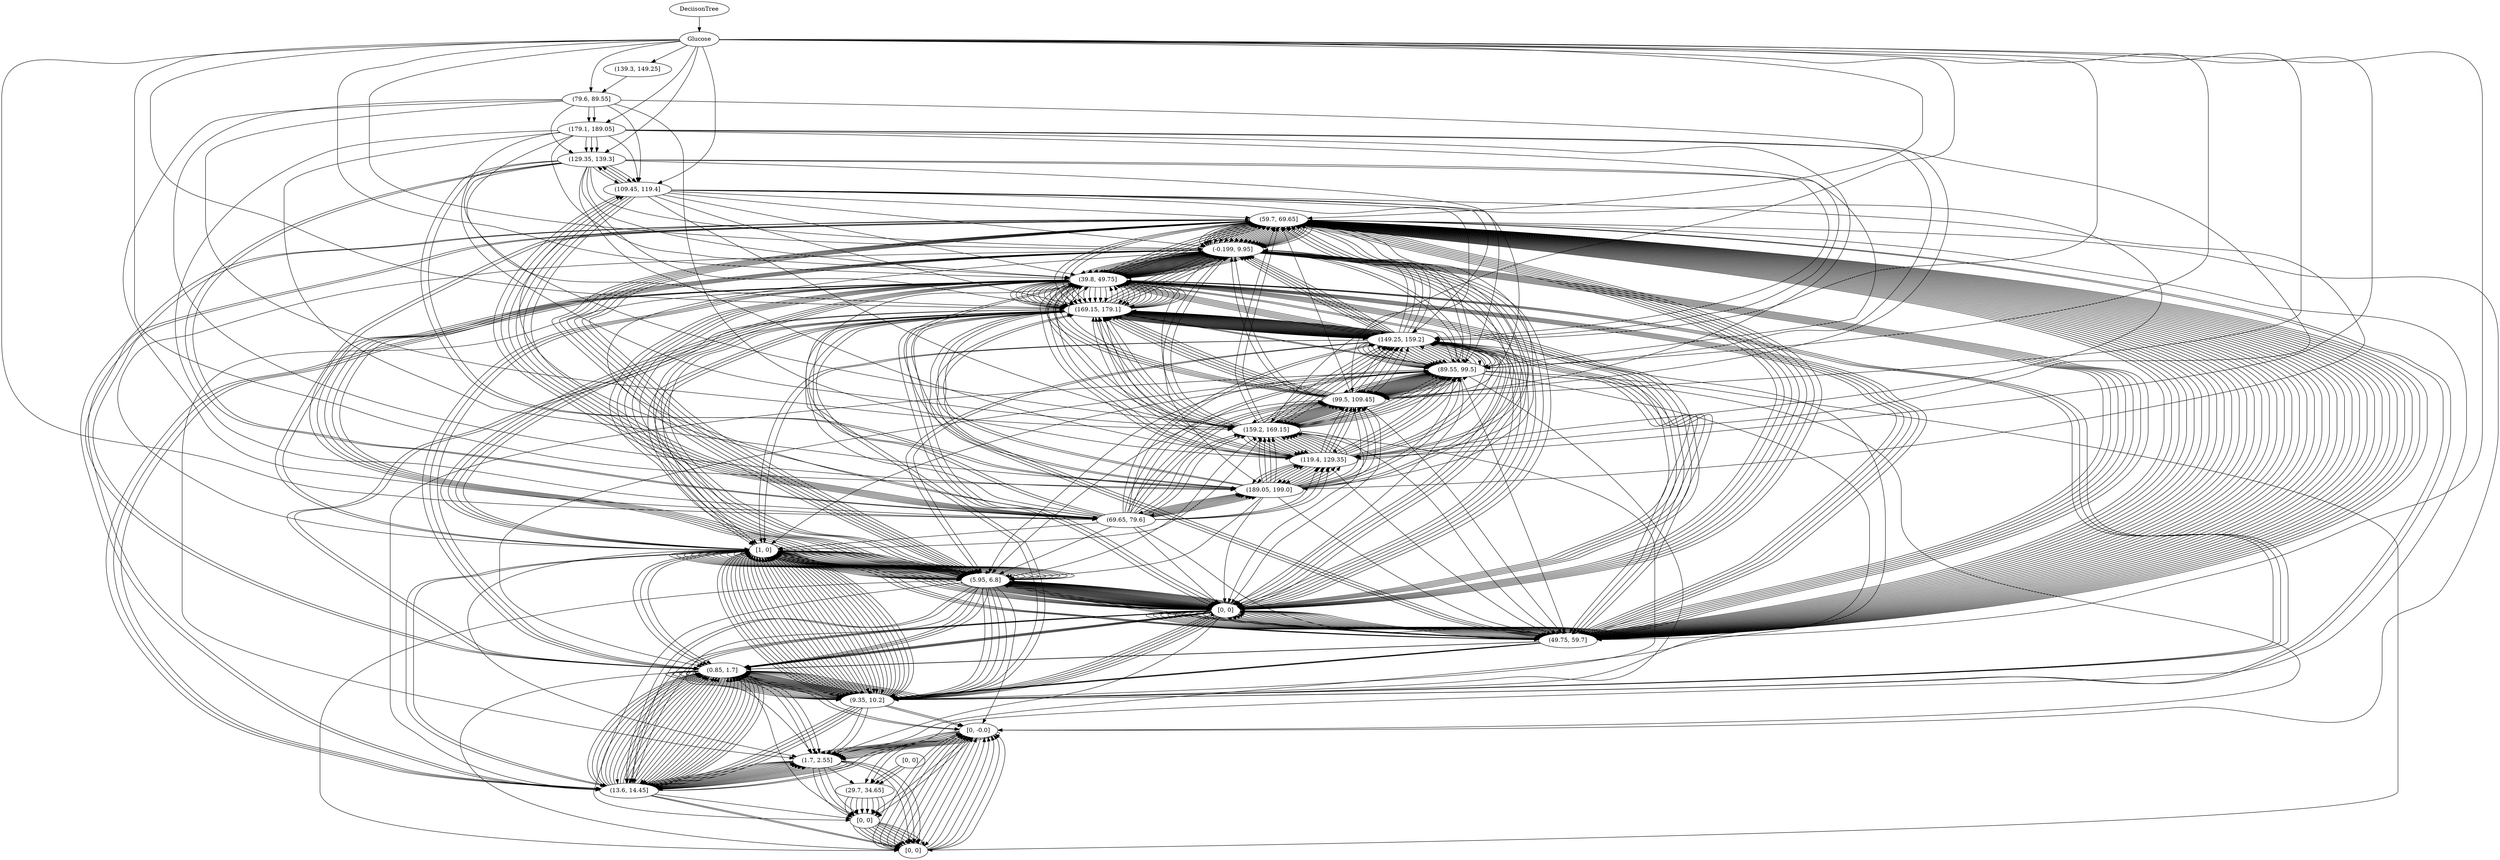 // DecisonTree
digraph {
	-1 [label=DeciisonTree]
	0 [label=Glucose]
	-1 -> 0
	1 [label="(139.3, 149.25]"]
	0 -> 1
	2 [label=BloodPressure]
	1 -> 2
	3 [label="(67.1, 73.2]"]
	2 -> 3
	4 [label=DiabetesPedigreeFunction]
	3 -> 4
	5 [label="(0.546, 0.664]"]
	4 -> 5
	6 [label="[1, 0]"]
	6 -> 5
	6 [label="(0.195, 0.312]"]
	4 -> 6
	7 [label="[0, 0]"]
	7 -> 6
	7 [label="(0.312, 0.429]"]
	4 -> 7
	8 [label="[1, 0]"]
	8 -> 7
	4 [label="(91.5, 97.6]"]
	2 -> 4
	5 [label="[1, 0]"]
	5 -> 4
	5 [label="(73.2, 79.3]"]
	2 -> 5
	6 [label=Age]
	5 -> 6
	7 [label="(42.0, 45.0]"]
	6 -> 7
	8 [label="[1, 0]"]
	8 -> 7
	8 [label="(63.0, 66.0]"]
	6 -> 8
	9 [label="[0, 0]"]
	9 -> 8
	9 [label="(45.0, 48.0]"]
	6 -> 9
	10 [label="[0, 0]"]
	10 -> 9
	10 [label="(39.0, 42.0]"]
	6 -> 10
	11 [label="[0, 0]"]
	11 -> 10
	11 [label="(27.0, 30.0]"]
	6 -> 11
	12 [label="[0, 0]"]
	12 -> 11
	12 [label="(66.0, 69.0]"]
	6 -> 12
	13 [label="[1, 0]"]
	13 -> 12
	13 [label="(20.94, 24.0]"]
	6 -> 13
	14 [label="[0, 0]"]
	14 -> 13
	6 [label="(79.3, 85.4]"]
	2 -> 6
	7 [label=Age]
	6 -> 7
	8 [label="(54.0, 57.0]"]
	7 -> 8
	9 [label="[0, 0]"]
	9 -> 8
	9 [label="(42.0, 45.0]"]
	7 -> 9
	10 [label="[0, 0]"]
	10 -> 9
	10 [label="(24.0, 27.0]"]
	7 -> 10
	11 [label="[0, 0]"]
	11 -> 10
	11 [label="(20.94, 24.0]"]
	7 -> 11
	12 [label="[0, 0]"]
	12 -> 11
	12 [label="(60.0, 63.0]"]
	7 -> 12
	13 [label="[0, 0]"]
	13 -> 12
	13 [label="(57.0, 60.0]"]
	7 -> 13
	14 [label="[1, 0]"]
	14 -> 13
	14 [label="(36.0, 39.0]"]
	7 -> 14
	15 [label="[1, 0]"]
	15 -> 14
	15 [label="(39.0, 42.0]"]
	7 -> 15
	16 [label="[0, -0.0]"]
	16 -> 15
	16 [label="(48.0, 51.0]"]
	7 -> 16
	17 [label="[1, 0]"]
	17 -> 16
	17 [label="(27.0, 30.0]"]
	7 -> 17
	18 [label="[0, 0]"]
	18 -> 17
	18 [label="(69.0, 72.0]"]
	7 -> 18
	19 [label="[1, 0]"]
	19 -> 18
	19 [label="(45.0, 48.0]"]
	7 -> 19
	20 [label="[1, 0]"]
	20 -> 19
	7 [label="(54.9, 61.0]"]
	2 -> 7
	8 [label=BMI]
	7 -> 8
	9 [label="(26.84, 30.195]"]
	8 -> 9
	10 [label="[0, 0]"]
	10 -> 9
	10 [label="(23.485, 26.84]"]
	8 -> 10
	11 [label="[0, 0]"]
	11 -> 10
	11 [label="(30.195, 33.55]"]
	8 -> 11
	12 [label="[1, 0]"]
	12 -> 11
	8 [label="(61.0, 67.1]"]
	2 -> 8
	9 [label=Pregnancies]
	8 -> 9
	10 [label="(2.55, 3.4]"]
	9 -> 10
	11 [label="[0, 0]"]
	11 -> 10
	11 [label="(-0.017, 0.85]"]
	9 -> 11
	12 [label="[1, 0]"]
	12 -> 11
	12 [label="(7.65, 8.5]"]
	9 -> 12
	13 [label="[1, 0]"]
	13 -> 12
	9 [label="(85.4, 91.5]"]
	2 -> 9
	10 [label=BMI]
	9 -> 10
	11 [label="(43.615, 46.97]"]
	10 -> 11
	12 [label="[1, 0]"]
	12 -> 11
	12 [label="(30.195, 33.55]"]
	10 -> 12
	13 [label="[1, 0]"]
	13 -> 12
	13 [label="(26.84, 30.195]"]
	10 -> 13
	14 [label="[0, 0]"]
	14 -> 13
	10 [label="(-0.122, 6.1]"]
	2 -> 10
	11 [label="[1, 0]"]
	11 -> 10
	2 [label="(79.6, 89.55]"]
	0 -> 2
	3 [label=DiabetesPedigreeFunction]
	2 -> 3
	4 [label="(0.312, 0.429]"]
	3 -> 4
	5 [label="[0, 0]"]
	5 -> 4
	5 [label="(0.0757, 0.195]"]
	3 -> 5
	6 [label="[0, 0]"]
	6 -> 5
	6 [label="(0.195, 0.312]"]
	3 -> 6
	7 [label=Age]
	6 -> 7
	8 [label="(20.94, 24.0]"]
	7 -> 8
	9 [label="[0, 0]"]
	9 -> 8
	9 [label="(39.0, 42.0]"]
	7 -> 9
	10 [label="[0, 0]"]
	10 -> 9
	10 [label="(24.0, 27.0]"]
	7 -> 10
	11 [label="[0, 0]"]
	11 -> 10
	11 [label="(36.0, 39.0]"]
	7 -> 11
	12 [label="[0, 0]"]
	12 -> 11
	12 [label="(27.0, 30.0]"]
	7 -> 12
	13 [label="[0, 0]"]
	13 -> 12
	13 [label="(45.0, 48.0]"]
	7 -> 13
	14 [label="[1, 0]"]
	14 -> 13
	14 [label="(33.0, 36.0]"]
	7 -> 14
	15 [label="[0, 0]"]
	15 -> 14
	7 [label="(0.664, 0.781]"]
	3 -> 7
	8 [label="[0, 0]"]
	8 -> 7
	8 [label="(0.898, 1.015]"]
	3 -> 8
	9 [label="[0, 0]"]
	9 -> 8
	9 [label="(0.429, 0.546]"]
	3 -> 9
	10 [label=Age]
	9 -> 10
	11 [label="(24.0, 27.0]"]
	10 -> 11
	12 [label="[1, 0]"]
	12 -> 11
	12 [label="(36.0, 39.0]"]
	10 -> 12
	13 [label="[0, 0]"]
	13 -> 12
	13 [label="(20.94, 24.0]"]
	10 -> 13
	14 [label="[0, 0]"]
	14 -> 13
	14 [label="(27.0, 30.0]"]
	10 -> 14
	15 [label="[0, 0]"]
	15 -> 14
	10 [label="(1.132, 1.249]"]
	3 -> 10
	11 [label="[1, 0]"]
	11 -> 10
	11 [label="(0.546, 0.664]"]
	3 -> 11
	12 [label="[0, 0]"]
	12 -> 11
	12 [label="(1.6, 1.717]"]
	3 -> 12
	13 [label="[0, 0]"]
	13 -> 12
	13 [label="(1.249, 1.366]"]
	3 -> 13
	14 [label="[1, 0]"]
	14 -> 13
	14 [label="(1.015, 1.132]"]
	3 -> 14
	15 [label="[0, 0]"]
	15 -> 14
	3 [label="(179.1, 189.05]"]
	0 -> 3
	4 [label=BloodPressure]
	3 -> 4
	5 [label="(61.0, 67.1]"]
	4 -> 5
	6 [label=SkinThickness]
	5 -> 6
	7 [label="(-0.099, 4.95]"]
	6 -> 7
	8 [label="[1, 0]"]
	8 -> 7
	8 [label="(24.75, 29.7]"]
	6 -> 8
	9 [label="[0, 0]"]
	9 -> 8
	9 [label="(34.65, 39.6]"]
	6 -> 9
	10 [label="[1, 0]"]
	10 -> 9
	10 [label="(29.7, 34.65]"]
	6 -> 10
	11 [label="[1, 0]"]
	11 -> 10
	6 [label="(54.9, 61.0]"]
	4 -> 6
	7 [label="[1, 0]"]
	7 -> 6
	7 [label="(67.1, 73.2]"]
	4 -> 7
	8 [label="[1, 0]"]
	8 -> 7
	8 [label="(73.2, 79.3]"]
	4 -> 8
	9 [label="[1, 0]"]
	9 -> 8
	9 [label="(79.3, 85.4]"]
	4 -> 9
	10 [label="[1, 0]"]
	10 -> 9
	10 [label="(-0.122, 6.1]"]
	4 -> 10
	11 [label="[1, 0]"]
	11 -> 10
	11 [label="(103.7, 109.8]"]
	4 -> 11
	12 [label="[1, 0]"]
	12 -> 11
	12 [label="(85.4, 91.5]"]
	4 -> 12
	13 [label="[1, 0]"]
	13 -> 12
	13 [label="(109.8, 115.9]"]
	4 -> 13
	14 [label="[0, 0]"]
	14 -> 13
	14 [label="(91.5, 97.6]"]
	4 -> 14
	15 [label="[0, 0]"]
	15 -> 14
	15 [label="(48.8, 54.9]"]
	4 -> 15
	16 [label="[1, 0]"]
	16 -> 15
	4 [label="(129.35, 139.3]"]
	0 -> 4
	5 [label=BMI]
	4 -> 5
	6 [label="(40.26, 43.615]"]
	5 -> 6
	7 [label=Pregnancies]
	6 -> 7
	8 [label="(-0.017, 0.85]"]
	7 -> 8
	9 [label=BloodPressure]
	8 -> 9
	10 [label="(36.6, 42.7]"]
	9 -> 10
	11 [label="[1, 0]"]
	11 -> 10
	11 [label="(-0.122, 6.1]"]
	9 -> 11
	12 [label="[1, 0]"]
	12 -> 11
	12 [label="(91.5, 97.6]"]
	9 -> 12
	13 [label="[0, 0]"]
	13 -> 12
	13 [label="(67.1, 73.2]"]
	9 -> 13
	14 [label="[1, 0]"]
	14 -> 13
	9 [label="(0.85, 1.7]"]
	7 -> 9
	10 [label="[0, 0]"]
	10 -> 9
	7 [label="(26.84, 30.195]"]
	5 -> 7
	8 [label=Pregnancies]
	7 -> 8
	9 [label="(9.35, 10.2]"]
	8 -> 9
	10 [label="[0, 0]"]
	10 -> 9
	10 [label="(4.25, 5.1]"]
	8 -> 10
	11 [label="[0, 0]"]
	11 -> 10
	11 [label="(0.85, 1.7]"]
	8 -> 11
	12 [label="[0, 0]"]
	12 -> 11
	12 [label="(1.7, 2.55]"]
	8 -> 12
	13 [label="[1, 0]"]
	13 -> 12
	13 [label="(6.8, 7.65]"]
	8 -> 13
	14 [label="[0, 0]"]
	14 -> 13
	14 [label="(-0.017, 0.85]"]
	8 -> 14
	15 [label="[0, 0]"]
	15 -> 14
	15 [label="(3.4, 4.25]"]
	8 -> 15
	16 [label="[0, 0]"]
	16 -> 15
	16 [label="(10.2, 11.05]"]
	8 -> 16
	17 [label="[1, 0]"]
	17 -> 16
	17 [label="(2.55, 3.4]"]
	8 -> 17
	18 [label="[1, 0]"]
	18 -> 17
	8 [label="(30.195, 33.55]"]
	5 -> 8
	9 [label=Pregnancies]
	8 -> 9
	10 [label="(10.2, 11.05]"]
	9 -> 10
	11 [label="[0, 0]"]
	11 -> 10
	11 [label="(7.65, 8.5]"]
	9 -> 11
	12 [label="[1, 0]"]
	12 -> 11
	12 [label="(-0.017, 0.85]"]
	9 -> 12
	13 [label=Age]
	12 -> 13
	14 [label="(30.0, 33.0]"]
	13 -> 14
	15 [label="[1, 0]"]
	15 -> 14
	15 [label="(20.94, 24.0]"]
	13 -> 15
	16 [label="[0, 0]"]
	16 -> 15
	13 [label="(4.25, 5.1]"]
	9 -> 13
	14 [label="[1, 0]"]
	14 -> 13
	14 [label="(6.8, 7.65]"]
	9 -> 14
	15 [label="[0, 0]"]
	15 -> 14
	15 [label="(3.4, 4.25]"]
	9 -> 15
	16 [label=Age]
	15 -> 16
	17 [label="(27.0, 30.0]"]
	16 -> 17
	18 [label="[0, 0]"]
	18 -> 17
	18 [label="(20.94, 24.0]"]
	16 -> 18
	19 [label="[1, 0]"]
	19 -> 18
	16 [label="(0.85, 1.7]"]
	9 -> 16
	17 [label="[1, 0]"]
	17 -> 16
	9 [label="(36.905, 40.26]"]
	5 -> 9
	10 [label=Pregnancies]
	9 -> 10
	11 [label="(6.8, 7.65]"]
	10 -> 11
	12 [label="[0, 0]"]
	12 -> 11
	12 [label="(14.45, 15.3]"]
	10 -> 12
	13 [label="[1, 0]"]
	13 -> 12
	13 [label="(0.85, 1.7]"]
	10 -> 13
	14 [label="[0, 0]"]
	14 -> 13
	14 [label="(4.25, 5.1]"]
	10 -> 14
	15 [label="[1, 0]"]
	15 -> 14
	10 [label="(46.97, 50.325]"]
	5 -> 10
	11 [label="[1, 0]"]
	11 -> 10
	11 [label="(23.485, 26.84]"]
	5 -> 11
	12 [label=Pregnancies]
	11 -> 12
	13 [label="(3.4, 4.25]"]
	12 -> 13
	14 [label="[1, 0]"]
	14 -> 13
	14 [label="(4.25, 5.1]"]
	12 -> 14
	15 [label="[0, 0]"]
	15 -> 14
	15 [label="(2.55, 3.4]"]
	12 -> 15
	16 [label="[1, 0]"]
	16 -> 15
	16 [label="(6.8, 7.65]"]
	12 -> 16
	17 [label="[0, 0]"]
	17 -> 16
	17 [label="(-0.017, 0.85]"]
	12 -> 17
	18 [label="[0, 0]"]
	18 -> 17
	18 [label="(0.85, 1.7]"]
	12 -> 18
	19 [label="[0, 0]"]
	19 -> 18
	19 [label="(5.95, 6.8]"]
	12 -> 19
	20 [label="[0, 0]"]
	20 -> 19
	20 [label="(1.7, 2.55]"]
	12 -> 20
	21 [label="[0, 0]"]
	21 -> 20
	21 [label="(8.5, 9.35]"]
	12 -> 21
	22 [label="[0, 0]"]
	22 -> 21
	12 [label="(33.55, 36.905]"]
	5 -> 12
	13 [label="[1, 0]"]
	13 -> 12
	13 [label="(50.325, 53.68]"]
	5 -> 13
	14 [label="[1, 0]"]
	14 -> 13
	14 [label="(43.615, 46.97]"]
	5 -> 14
	15 [label="[1, 0]"]
	15 -> 14
	15 [label="(20.13, 23.485]"]
	5 -> 15
	16 [label="[0, 0]"]
	16 -> 15
	16 [label="(-0.0671, 3.355]"]
	5 -> 16
	17 [label="[0, 0]"]
	17 -> 16
	5 [label="(109.45, 119.4]"]
	0 -> 5
	6 [label=Age]
	5 -> 6
	7 [label="(27.0, 30.0]"]
	6 -> 7
	8 [label=DiabetesPedigreeFunction]
	7 -> 8
	9 [label="(0.195, 0.312]"]
	8 -> 9
	10 [label=BMI]
	9 -> 10
	11 [label="(23.485, 26.84]"]
	10 -> 11
	12 [label="[0, 0]"]
	12 -> 11
	12 [label="(26.84, 30.195]"]
	10 -> 12
	13 [label="[1, 0]"]
	13 -> 12
	13 [label="(50.325, 53.68]"]
	10 -> 13
	14 [label="[1, 0]"]
	14 -> 13
	14 [label="(36.905, 40.26]"]
	10 -> 14
	15 [label="[0, 0]"]
	15 -> 14
	15 [label="(-0.0671, 3.355]"]
	10 -> 15
	16 [label="[1, 0]"]
	16 -> 15
	10 [label="(0.0757, 0.195]"]
	8 -> 10
	11 [label="[0, 0]"]
	11 -> 10
	11 [label="(0.429, 0.546]"]
	8 -> 11
	12 [label="[0, 0]"]
	12 -> 11
	12 [label="(0.546, 0.664]"]
	8 -> 12
	13 [label="[0, 0]"]
	13 -> 12
	13 [label="(0.781, 0.898]"]
	8 -> 13
	14 [label="[1, 0]"]
	14 -> 13
	14 [label="(0.312, 0.429]"]
	8 -> 14
	15 [label="[1, 0]"]
	15 -> 14
	8 [label="(30.0, 33.0]"]
	6 -> 8
	9 [label=BMI]
	8 -> 9
	10 [label="(43.615, 46.97]"]
	9 -> 10
	11 [label="[1, 0]"]
	11 -> 10
	11 [label="(33.55, 36.905]"]
	9 -> 11
	12 [label="[1, 0]"]
	12 -> 11
	12 [label="(26.84, 30.195]"]
	9 -> 12
	13 [label="[1, 0]"]
	13 -> 12
	13 [label="(23.485, 26.84]"]
	9 -> 13
	14 [label="[0, 0]"]
	14 -> 13
	9 [label="(36.0, 39.0]"]
	6 -> 9
	10 [label="[0, 0]"]
	10 -> 9
	10 [label="(54.0, 57.0]"]
	6 -> 10
	11 [label="[0, -0.0]"]
	11 -> 10
	11 [label="(39.0, 42.0]"]
	6 -> 11
	12 [label=Insulin]
	11 -> 12
	13 [label="(-0.846, 42.3]"]
	12 -> 13
	14 [label="[1, 0]"]
	14 -> 13
	14 [label="(126.9, 169.2]"]
	12 -> 14
	15 [label="[1, 0]"]
	15 -> 14
	15 [label="(84.6, 126.9]"]
	12 -> 15
	16 [label="[0, 0]"]
	16 -> 15
	12 [label="(20.94, 24.0]"]
	6 -> 12
	13 [label=BMI]
	12 -> 13
	14 [label="(23.485, 26.84]"]
	13 -> 14
	15 [label="[0, 0]"]
	15 -> 14
	15 [label="(20.13, 23.485]"]
	13 -> 15
	16 [label="[0, 0]"]
	16 -> 15
	16 [label="(33.55, 36.905]"]
	13 -> 16
	17 [label=DiabetesPedigreeFunction]
	16 -> 17
	18 [label="(0.195, 0.312]"]
	17 -> 18
	19 [label="[0, 0]"]
	19 -> 18
	19 [label="(0.664, 0.781]"]
	17 -> 19
	20 [label="[0, 0]"]
	20 -> 19
	20 [label="(0.429, 0.546]"]
	17 -> 20
	21 [label="[1, 0]"]
	21 -> 20
	21 [label="(0.0757, 0.195]"]
	17 -> 21
	22 [label="[0, 0]"]
	22 -> 21
	17 [label="(30.195, 33.55]"]
	13 -> 17
	18 [label=BloodPressure]
	17 -> 18
	19 [label="(73.2, 79.3]"]
	18 -> 19
	20 [label="[1, 0]"]
	20 -> 19
	20 [label="(54.9, 61.0]"]
	18 -> 20
	21 [label="[0, 0]"]
	21 -> 20
	21 [label="(79.3, 85.4]"]
	18 -> 21
	22 [label="[0, 0]"]
	22 -> 21
	22 [label="(61.0, 67.1]"]
	18 -> 22
	23 [label="[0, 0]"]
	23 -> 22
	23 [label="(-0.122, 6.1]"]
	18 -> 23
	24 [label="[1, 0]"]
	24 -> 23
	18 [label="(43.615, 46.97]"]
	13 -> 18
	19 [label="[0, 0]"]
	19 -> 18
	19 [label="(26.84, 30.195]"]
	13 -> 19
	20 [label="[0, 0]"]
	20 -> 19
	20 [label="(-0.0671, 3.355]"]
	13 -> 20
	21 [label="[0, 0]"]
	21 -> 20
	21 [label="(36.905, 40.26]"]
	13 -> 21
	22 [label="[0, 0]"]
	22 -> 21
	22 [label="(40.26, 43.615]"]
	13 -> 22
	23 [label="[1, 0]"]
	23 -> 22
	13 [label="(24.0, 27.0]"]
	6 -> 13
	14 [label=BMI]
	13 -> 14
	15 [label="(30.195, 33.55]"]
	14 -> 15
	16 [label="[0, -0.0]"]
	16 -> 15
	16 [label="(43.615, 46.97]"]
	14 -> 16
	17 [label="[0, 0]"]
	17 -> 16
	17 [label="(23.485, 26.84]"]
	14 -> 17
	18 [label="[0, 0]"]
	18 -> 17
	18 [label="(26.84, 30.195]"]
	14 -> 18
	19 [label="[0, 0]"]
	19 -> 18
	19 [label="(33.55, 36.905]"]
	14 -> 19
	20 [label="[0, 0]"]
	20 -> 19
	20 [label="(-0.0671, 3.355]"]
	14 -> 20
	21 [label="[0, 0]"]
	21 -> 20
	14 [label="(33.0, 36.0]"]
	6 -> 14
	15 [label=Pregnancies]
	14 -> 15
	16 [label="(8.5, 9.35]"]
	15 -> 16
	17 [label="[1, 0]"]
	17 -> 16
	17 [label="(4.25, 5.1]"]
	15 -> 17
	18 [label="[1, 0]"]
	18 -> 17
	18 [label="(9.35, 10.2]"]
	15 -> 18
	19 [label="[0, 0]"]
	19 -> 18
	19 [label="(6.8, 7.65]"]
	15 -> 19
	20 [label="[1, 0]"]
	20 -> 19
	15 [label="(57.0, 60.0]"]
	6 -> 15
	16 [label="[0, 0]"]
	16 -> 15
	16 [label="(45.0, 48.0]"]
	6 -> 16
	17 [label="[0, -0.0]"]
	17 -> 16
	17 [label="(42.0, 45.0]"]
	6 -> 17
	18 [label=Pregnancies]
	17 -> 18
	19 [label="(-0.017, 0.85]"]
	18 -> 19
	20 [label="[0, 0]"]
	20 -> 19
	20 [label="(4.25, 5.1]"]
	18 -> 20
	21 [label="[1, 0]"]
	21 -> 20
	21 [label="(10.2, 11.05]"]
	18 -> 21
	22 [label="[1, 0]"]
	22 -> 21
	22 [label="(0.85, 1.7]"]
	18 -> 22
	23 [label="[0, 0]"]
	23 -> 22
	18 [label="(69.0, 72.0]"]
	6 -> 18
	19 [label="[0, 0]"]
	19 -> 18
	19 [label="(63.0, 66.0]"]
	6 -> 19
	20 [label="[0, 0]"]
	20 -> 19
	20 [label="(48.0, 51.0]"]
	6 -> 20
	21 [label="[1, 0]"]
	21 -> 20
	6 [label="(69.65, 79.6]"]
	0 -> 6
	7 [label=Insulin]
	6 -> 7
	8 [label="(84.6, 126.9]"]
	7 -> 8
	9 [label="[1, 0]"]
	9 -> 8
	9 [label="(-0.846, 42.3]"]
	7 -> 9
	10 [label="[0, 0]"]
	10 -> 9
	10 [label="(42.3, 84.6]"]
	7 -> 10
	11 [label="[0, 0]"]
	11 -> 10
	7 [label="(189.05, 199.0]"]
	0 -> 7
	8 [label=Insulin]
	7 -> 8
	9 [label="(507.6, 549.9]"]
	8 -> 9
	10 [label="[1, 0]"]
	10 -> 9
	10 [label="(-0.846, 42.3]"]
	8 -> 10
	11 [label=BloodPressure]
	10 -> 11
	12 [label="(85.4, 91.5]"]
	11 -> 12
	13 [label="[1, 0]"]
	13 -> 12
	13 [label="(67.1, 73.2]"]
	11 -> 13
	14 [label="[1, 0]"]
	14 -> 13
	14 [label="(73.2, 79.3]"]
	11 -> 14
	15 [label="[1, 0]"]
	15 -> 14
	15 [label="(79.3, 85.4]"]
	11 -> 15
	16 [label="[0, 0]"]
	16 -> 15
	16 [label="(91.5, 97.6]"]
	11 -> 16
	17 [label="[1, 0]"]
	17 -> 16
	11 [label="(253.8, 296.1]"]
	8 -> 11
	12 [label="[1, 0]"]
	12 -> 11
	12 [label="(719.1, 761.4]"]
	8 -> 12
	13 [label="[0, 0]"]
	13 -> 12
	13 [label="(338.4, 380.7]"]
	8 -> 13
	14 [label="[0, 0]"]
	14 -> 13
	14 [label="(126.9, 169.2]"]
	8 -> 14
	15 [label="[0, -0.0]"]
	15 -> 14
	15 [label="(211.5, 253.8]"]
	8 -> 15
	16 [label="[1, 0]"]
	16 -> 15
	8 [label="(119.4, 129.35]"]
	0 -> 8
	9 [label=BMI]
	8 -> 9
	10 [label="(-0.0671, 3.355]"]
	9 -> 10
	11 [label="[1, 0]"]
	11 -> 10
	11 [label="(36.905, 40.26]"]
	9 -> 11
	12 [label=Age]
	11 -> 12
	13 [label="(24.0, 27.0]"]
	12 -> 13
	14 [label="[0, 0]"]
	14 -> 13
	14 [label="(20.94, 24.0]"]
	12 -> 14
	15 [label="[0, 0]"]
	15 -> 14
	15 [label="(27.0, 30.0]"]
	12 -> 15
	16 [label="[0, 0]"]
	16 -> 15
	16 [label="(48.0, 51.0]"]
	12 -> 16
	17 [label="[0, 0]"]
	17 -> 16
	17 [label="(42.0, 45.0]"]
	12 -> 17
	18 [label="[1, 0]"]
	18 -> 17
	18 [label="(39.0, 42.0]"]
	12 -> 18
	19 [label="[0, 0]"]
	19 -> 18
	12 [label="(30.195, 33.55]"]
	9 -> 12
	13 [label=BloodPressure]
	12 -> 13
	14 [label="(67.1, 73.2]"]
	13 -> 14
	15 [label=SkinThickness]
	14 -> 15
	16 [label="(24.75, 29.7]"]
	15 -> 16
	17 [label="[1, 0]"]
	17 -> 16
	17 [label="(39.6, 44.55]"]
	15 -> 17
	18 [label="[0, 0]"]
	18 -> 17
	18 [label="(-0.099, 4.95]"]
	15 -> 18
	19 [label="[0, 0]"]
	19 -> 18
	19 [label="(14.85, 19.8]"]
	15 -> 19
	20 [label="[1, 0]"]
	20 -> 19
	15 [label="(79.3, 85.4]"]
	13 -> 15
	16 [label=Pregnancies]
	15 -> 16
	17 [label="(3.4, 4.25]"]
	16 -> 17
	18 [label="[0, -0.0]"]
	18 -> 17
	18 [label="(-0.017, 0.85]"]
	16 -> 18
	19 [label="[0, 0]"]
	19 -> 18
	19 [label="(2.55, 3.4]"]
	16 -> 19
	20 [label="[0, 0]"]
	20 -> 19
	16 [label="(54.9, 61.0]"]
	13 -> 16
	17 [label="[0, -0.0]"]
	17 -> 16
	17 [label="(97.6, 103.7]"]
	13 -> 17
	18 [label="[1, 0]"]
	18 -> 17
	18 [label="(61.0, 67.1]"]
	13 -> 18
	19 [label="[1, 0]"]
	19 -> 18
	19 [label="(48.8, 54.9]"]
	13 -> 19
	20 [label="[1, 0]"]
	20 -> 19
	20 [label="(73.2, 79.3]"]
	13 -> 20
	21 [label="[0, 0]"]
	21 -> 20
	13 [label="(26.84, 30.195]"]
	9 -> 13
	14 [label=DiabetesPedigreeFunction]
	13 -> 14
	15 [label="(0.429, 0.546]"]
	14 -> 15
	16 [label="[0, 0]"]
	16 -> 15
	16 [label="(0.781, 0.898]"]
	14 -> 16
	17 [label="[0, 0]"]
	17 -> 16
	17 [label="(0.664, 0.781]"]
	14 -> 17
	18 [label=Pregnancies]
	17 -> 18
	19 [label="(3.4, 4.25]"]
	18 -> 19
	20 [label="[0, 0]"]
	20 -> 19
	20 [label="(1.7, 2.55]"]
	18 -> 20
	21 [label="[0, 0]"]
	21 -> 20
	21 [label="(7.65, 8.5]"]
	18 -> 21
	22 [label="[1, 0]"]
	22 -> 21
	18 [label="(0.195, 0.312]"]
	14 -> 18
	19 [label=Pregnancies]
	18 -> 19
	20 [label="(1.7, 2.55]"]
	19 -> 20
	21 [label="[0, 0]"]
	21 -> 20
	21 [label="(-0.017, 0.85]"]
	19 -> 21
	22 [label="[1, 0]"]
	22 -> 21
	22 [label="(7.65, 8.5]"]
	19 -> 22
	23 [label="[1, 0]"]
	23 -> 22
	19 [label="(0.312, 0.429]"]
	14 -> 19
	20 [label="[1, 0]"]
	20 -> 19
	20 [label="(1.483, 1.6]"]
	14 -> 20
	21 [label="[0, 0]"]
	21 -> 20
	21 [label="(0.0757, 0.195]"]
	14 -> 21
	22 [label=Pregnancies]
	21 -> 22
	23 [label="(7.65, 8.5]"]
	22 -> 23
	24 [label="[1, 0]"]
	24 -> 23
	24 [label="(0.85, 1.7]"]
	22 -> 24
	25 [label="[0, 0]"]
	25 -> 24
	22 [label="(1.132, 1.249]"]
	14 -> 22
	23 [label="[1, 0]"]
	23 -> 22
	23 [label="(0.546, 0.664]"]
	14 -> 23
	24 [label="[1, 0]"]
	24 -> 23
	14 [label="(40.26, 43.615]"]
	9 -> 14
	15 [label=SkinThickness]
	14 -> 15
	16 [label="(-0.099, 4.95]"]
	15 -> 16
	17 [label="[1, 0]"]
	17 -> 16
	17 [label="(29.7, 34.65]"]
	15 -> 17
	18 [label="[0, 0]"]
	18 -> 17
	18 [label="(34.65, 39.6]"]
	15 -> 18
	19 [label="[1, 0]"]
	19 -> 18
	19 [label="(44.55, 49.5]"]
	15 -> 19
	20 [label="[1, 0]"]
	20 -> 19
	15 [label="(33.55, 36.905]"]
	9 -> 15
	16 [label=Pregnancies]
	15 -> 16
	17 [label="(3.4, 4.25]"]
	16 -> 17
	18 [label="[0, 0]"]
	18 -> 17
	18 [label="(4.25, 5.1]"]
	16 -> 18
	19 [label=Age]
	18 -> 19
	20 [label="(36.0, 39.0]"]
	19 -> 20
	21 [label="[1, 0]"]
	21 -> 20
	21 [label="(30.0, 33.0]"]
	19 -> 21
	22 [label="[0, 0]"]
	22 -> 21
	22 [label="(42.0, 45.0]"]
	19 -> 22
	23 [label="[0, 0]"]
	23 -> 22
	23 [label="(27.0, 30.0]"]
	19 -> 23
	24 [label="[0, 0]"]
	24 -> 23
	19 [label="(1.7, 2.55]"]
	16 -> 19
	20 [label="[0, 0]"]
	20 -> 19
	20 [label="(8.5, 9.35]"]
	16 -> 20
	21 [label="[0, 0]"]
	21 -> 20
	21 [label="(9.35, 10.2]"]
	16 -> 21
	22 [label="[0, 0]"]
	22 -> 21
	22 [label="(0.85, 1.7]"]
	16 -> 22
	23 [label=BloodPressure]
	22 -> 23
	24 [label="(61.0, 67.1]"]
	23 -> 24
	25 [label="[1, 0]"]
	25 -> 24
	25 [label="(54.9, 61.0]"]
	23 -> 25
	26 [label="[0, 0]"]
	26 -> 25
	26 [label="(85.4, 91.5]"]
	23 -> 26
	27 [label="[1, 0]"]
	27 -> 26
	23 [label="(-0.017, 0.85]"]
	16 -> 23
	24 [label=SkinThickness]
	23 -> 24
	25 [label="(34.65, 39.6]"]
	24 -> 25
	26 [label="[0, 0]"]
	26 -> 25
	26 [label="(29.7, 34.65]"]
	24 -> 26
	27 [label="[1, 0]"]
	27 -> 26
	27 [label="(-0.099, 4.95]"]
	24 -> 27
	28 [label="[1, 0]"]
	28 -> 27
	24 [label="(2.55, 3.4]"]
	16 -> 24
	25 [label="[1, 0]"]
	25 -> 24
	25 [label="(5.95, 6.8]"]
	16 -> 25
	26 [label="[0, -0.0]"]
	26 -> 25
	16 [label="(46.97, 50.325]"]
	9 -> 16
	17 [label="[1, 0]"]
	17 -> 16
	17 [label="(20.13, 23.485]"]
	9 -> 17
	18 [label="[0, 0]"]
	18 -> 17
	18 [label="(63.745, 67.1]"]
	9 -> 18
	19 [label="[1, 0]"]
	19 -> 18
	19 [label="(23.485, 26.84]"]
	9 -> 19
	20 [label=BloodPressure]
	19 -> 20
	21 [label="(67.1, 73.2]"]
	20 -> 21
	22 [label="[0, 0]"]
	22 -> 21
	22 [label="(61.0, 67.1]"]
	20 -> 22
	23 [label="[1, 0]"]
	23 -> 22
	23 [label="(73.2, 79.3]"]
	20 -> 23
	24 [label="[0, 0]"]
	24 -> 23
	24 [label="(48.8, 54.9]"]
	20 -> 24
	25 [label="[0, 0]"]
	25 -> 24
	20 [label="(16.775, 20.13]"]
	9 -> 20
	21 [label="[0, 0]"]
	21 -> 20
	21 [label="(57.035, 60.39]"]
	9 -> 21
	22 [label="[0, 0]"]
	22 -> 21
	9 [label="(159.2, 169.15]"]
	0 -> 9
	10 [label=Insulin]
	9 -> 10
	11 [label="(-0.846, 42.3]"]
	10 -> 11
	12 [label=BMI]
	11 -> 12
	13 [label="(36.905, 40.26]"]
	12 -> 13
	14 [label="[1, 0]"]
	14 -> 13
	14 [label="(30.195, 33.55]"]
	12 -> 14
	15 [label="[1, 0]"]
	15 -> 14
	15 [label="(20.13, 23.485]"]
	12 -> 15
	16 [label="[0, 0]"]
	16 -> 15
	16 [label="(43.615, 46.97]"]
	12 -> 16
	17 [label="[1, 0]"]
	17 -> 16
	17 [label="(23.485, 26.84]"]
	12 -> 17
	18 [label="[0, -0.0]"]
	18 -> 17
	18 [label="(26.84, 30.195]"]
	12 -> 18
	19 [label="[0, 0]"]
	19 -> 18
	19 [label="(46.97, 50.325]"]
	12 -> 19
	20 [label="[1, 0]"]
	20 -> 19
	20 [label="(33.55, 36.905]"]
	12 -> 20
	21 [label="[1, 0]"]
	21 -> 20
	12 [label="(169.2, 211.5]"]
	10 -> 12
	13 [label="[1, 0]"]
	13 -> 12
	13 [label="(84.6, 126.9]"]
	10 -> 13
	14 [label="[1, 0]"]
	14 -> 13
	14 [label="(676.8, 719.1]"]
	10 -> 14
	15 [label="[0, 0]"]
	15 -> 14
	15 [label="(126.9, 169.2]"]
	10 -> 15
	16 [label=Pregnancies]
	15 -> 16
	17 [label="(9.35, 10.2]"]
	16 -> 17
	18 [label="[1, 0]"]
	18 -> 17
	18 [label="(0.85, 1.7]"]
	16 -> 18
	19 [label="[1, 0]"]
	19 -> 18
	19 [label="(5.95, 6.8]"]
	16 -> 19
	20 [label="[0, 0]"]
	20 -> 19
	16 [label="(253.8, 296.1]"]
	10 -> 16
	17 [label="[0, 0]"]
	17 -> 16
	17 [label="(42.3, 84.6]"]
	10 -> 17
	18 [label="[0, 0]"]
	18 -> 17
	18 [label="(296.1, 338.4]"]
	10 -> 18
	19 [label="[1, 0]"]
	19 -> 18
	19 [label="(211.5, 253.8]"]
	10 -> 19
	20 [label="[1, 0]"]
	20 -> 19
	10 [label="(99.5, 109.45]"]
	0 -> 10
	11 [label=Pregnancies]
	10 -> 11
	12 [label="(6.8, 7.65]"]
	11 -> 12
	13 [label=Insulin]
	12 -> 13
	14 [label="(-0.846, 42.3]"]
	13 -> 14
	15 [label=Age]
	14 -> 15
	16 [label="(30.0, 33.0]"]
	15 -> 16
	17 [label="[1, 0]"]
	17 -> 16
	17 [label="(45.0, 48.0]"]
	15 -> 17
	18 [label="[0, 0]"]
	18 -> 17
	18 [label="(20.94, 24.0]"]
	15 -> 18
	19 [label="[0, 0]"]
	19 -> 18
	19 [label="(27.0, 30.0]"]
	15 -> 19
	20 [label="[1, 0]"]
	20 -> 19
	20 [label="(42.0, 45.0]"]
	15 -> 20
	21 [label="[1, 0]"]
	21 -> 20
	15 [label="(84.6, 126.9]"]
	13 -> 15
	16 [label="[0, 0]"]
	16 -> 15
	13 [label="(0.85, 1.7]"]
	11 -> 13
	14 [label=Age]
	13 -> 14
	15 [label="(30.0, 33.0]"]
	14 -> 15
	16 [label="[0, 0]"]
	16 -> 15
	16 [label="(20.94, 24.0]"]
	14 -> 16
	17 [label="[0, 0]"]
	17 -> 16
	17 [label="(24.0, 27.0]"]
	14 -> 17
	18 [label="[0, 0]"]
	18 -> 17
	18 [label="(39.0, 42.0]"]
	14 -> 18
	19 [label="[0, -0.0]"]
	19 -> 18
	19 [label="(27.0, 30.0]"]
	14 -> 19
	20 [label="[0, 0]"]
	20 -> 19
	14 [label="(4.25, 5.1]"]
	11 -> 14
	15 [label=Insulin]
	14 -> 15
	16 [label="(-0.846, 42.3]"]
	15 -> 16
	17 [label="[0, 0]"]
	17 -> 16
	17 [label="(296.1, 338.4]"]
	15 -> 17
	18 [label="[0, 0]"]
	18 -> 17
	18 [label="(126.9, 169.2]"]
	15 -> 18
	19 [label="[1, 0]"]
	19 -> 18
	19 [label="(42.3, 84.6]"]
	15 -> 19
	20 [label="[0, 0]"]
	20 -> 19
	15 [label="(3.4, 4.25]"]
	11 -> 15
	16 [label="[0, -0.0]"]
	16 -> 15
	16 [label="(8.5, 9.35]"]
	11 -> 16
	17 [label="[0, -0.0]"]
	17 -> 16
	17 [label="(-0.017, 0.85]"]
	11 -> 17
	18 [label=Age]
	17 -> 18
	19 [label="(30.0, 33.0]"]
	18 -> 19
	20 [label="[0, 0]"]
	20 -> 19
	20 [label="(20.94, 24.0]"]
	18 -> 20
	21 [label=Insulin]
	20 -> 21
	22 [label="(126.9, 169.2]"]
	21 -> 22
	23 [label="[0, 0]"]
	23 -> 22
	23 [label="(-0.846, 42.3]"]
	21 -> 23
	24 [label="[0, 0]"]
	24 -> 23
	24 [label="(42.3, 84.6]"]
	21 -> 24
	25 [label=SkinThickness]
	24 -> 25
	26 [label="(24.75, 29.7]"]
	25 -> 26
	27 [label="[0, 0]"]
	27 -> 26
	27 [label="(44.55, 49.5]"]
	25 -> 27
	28 [label="[0, 0]"]
	28 -> 27
	28 [label="(34.65, 39.6]"]
	25 -> 28
	29 [label="[1, 0]"]
	29 -> 28
	25 [label="(84.6, 126.9]"]
	21 -> 25
	26 [label="[0, 0]"]
	26 -> 25
	21 [label="(36.0, 39.0]"]
	18 -> 21
	22 [label="[1, 0]"]
	22 -> 21
	22 [label="(60.0, 63.0]"]
	18 -> 22
	23 [label="[1, 0]"]
	23 -> 22
	23 [label="(24.0, 27.0]"]
	18 -> 23
	24 [label=SkinThickness]
	23 -> 24
	25 [label="(-0.099, 4.95]"]
	24 -> 25
	26 [label="[0, 0]"]
	26 -> 25
	26 [label="(29.7, 34.65]"]
	24 -> 26
	27 [label="[1, 0]"]
	27 -> 26
	27 [label="(14.85, 19.8]"]
	24 -> 27
	28 [label="[0, 0]"]
	28 -> 27
	24 [label="(45.0, 48.0]"]
	18 -> 24
	25 [label="[0, 0]"]
	25 -> 24
	18 [label="(1.7, 2.55]"]
	11 -> 18
	19 [label=BloodPressure]
	18 -> 19
	20 [label="(91.5, 97.6]"]
	19 -> 20
	21 [label="[0, 0]"]
	21 -> 20
	21 [label="(61.0, 67.1]"]
	19 -> 21
	22 [label=Age]
	21 -> 22
	23 [label="(27.0, 30.0]"]
	22 -> 23
	24 [label="[1, 0]"]
	24 -> 23
	24 [label="(33.0, 36.0]"]
	22 -> 24
	25 [label="[0, 0]"]
	25 -> 24
	25 [label="(20.94, 24.0]"]
	22 -> 25
	26 [label="[0, 0]"]
	26 -> 25
	22 [label="(67.1, 73.2]"]
	19 -> 22
	23 [label="[0, 0]"]
	23 -> 22
	23 [label="(73.2, 79.3]"]
	19 -> 23
	24 [label="[0, 0]"]
	24 -> 23
	24 [label="(48.8, 54.9]"]
	19 -> 24
	25 [label="[0, 0]"]
	25 -> 24
	25 [label="(79.3, 85.4]"]
	19 -> 25
	26 [label="[1, 0]"]
	26 -> 25
	26 [label="(85.4, 91.5]"]
	19 -> 26
	27 [label="[1, 0]"]
	27 -> 26
	27 [label="(54.9, 61.0]"]
	19 -> 27
	28 [label="[0, 0]"]
	28 -> 27
	19 [label="(12.75, 13.6]"]
	11 -> 19
	20 [label=BMI]
	19 -> 20
	21 [label="(33.55, 36.905]"]
	20 -> 21
	22 [label="[0, 0]"]
	22 -> 21
	22 [label="(30.195, 33.55]"]
	20 -> 22
	23 [label="[1, 0]"]
	23 -> 22
	20 [label="(9.35, 10.2]"]
	11 -> 20
	21 [label=Insulin]
	20 -> 21
	22 [label="(-0.846, 42.3]"]
	21 -> 22
	23 [label="[1, 0]"]
	23 -> 22
	23 [label="(169.2, 211.5]"]
	21 -> 23
	24 [label="[0, 0]"]
	24 -> 23
	21 [label="(5.95, 6.8]"]
	11 -> 21
	22 [label=BMI]
	21 -> 22
	23 [label="(26.84, 30.195]"]
	22 -> 23
	24 [label="[1, 0]"]
	24 -> 23
	24 [label="(30.195, 33.55]"]
	22 -> 24
	25 [label=SkinThickness]
	24 -> 25
	26 [label="(-0.099, 4.95]"]
	25 -> 26
	27 [label="[1, 0]"]
	27 -> 26
	27 [label="(29.7, 34.65]"]
	25 -> 27
	28 [label="[0, 0]"]
	28 -> 27
	28 [label="(24.75, 29.7]"]
	25 -> 28
	29 [label="[0, 0]"]
	29 -> 28
	25 [label="(36.905, 40.26]"]
	22 -> 25
	26 [label="[0, 0]"]
	26 -> 25
	26 [label="(33.55, 36.905]"]
	22 -> 26
	27 [label="[0, 0]"]
	27 -> 26
	27 [label="(23.485, 26.84]"]
	22 -> 27
	28 [label="[0, 0]"]
	28 -> 27
	22 [label="(7.65, 8.5]"]
	11 -> 22
	23 [label=Age]
	22 -> 23
	24 [label="(30.0, 33.0]"]
	23 -> 24
	25 [label="[1, 0]"]
	25 -> 24
	25 [label="(42.0, 45.0]"]
	23 -> 25
	26 [label="[1, 0]"]
	26 -> 25
	26 [label="(39.0, 42.0]"]
	23 -> 26
	27 [label="[0, 0]"]
	27 -> 26
	27 [label="(33.0, 36.0]"]
	23 -> 27
	28 [label="[0, 0]"]
	28 -> 27
	23 [label="(2.55, 3.4]"]
	11 -> 23
	24 [label=SkinThickness]
	23 -> 24
	25 [label="(9.9, 14.85]"]
	24 -> 25
	26 [label="[1, 0]"]
	26 -> 25
	26 [label="(19.8, 24.75]"]
	24 -> 26
	27 [label="[0, 0]"]
	27 -> 26
	27 [label="(-0.099, 4.95]"]
	24 -> 27
	28 [label="[0, 0]"]
	28 -> 27
	28 [label="(29.7, 34.65]"]
	24 -> 28
	29 [label="[0, 0]"]
	29 -> 28
	24 [label="(13.6, 14.45]"]
	11 -> 24
	25 [label="[1, 0]"]
	25 -> 24
	25 [label="(11.9, 12.75]"]
	11 -> 25
	26 [label="[0, 0]"]
	26 -> 25
	26 [label="(10.2, 11.05]"]
	11 -> 26
	27 [label="[0, 0]"]
	27 -> 26
	11 [label="(89.55, 99.5]"]
	0 -> 11
	12 [label=Insulin]
	11 -> 12
	13 [label="(-0.846, 42.3]"]
	12 -> 13
	14 [label=BMI]
	13 -> 14
	15 [label="(33.55, 36.905]"]
	14 -> 15
	16 [label=SkinThickness]
	15 -> 16
	17 [label="(-0.099, 4.95]"]
	16 -> 17
	18 [label="[0, 0]"]
	18 -> 17
	18 [label="(29.7, 34.65]"]
	16 -> 18
	19 [label="[0, -0.0]"]
	19 -> 18
	19 [label="(24.75, 29.7]"]
	16 -> 19
	20 [label="[1, 0]"]
	20 -> 19
	16 [label="(16.775, 20.13]"]
	14 -> 16
	17 [label="[0, 0]"]
	17 -> 16
	17 [label="(36.905, 40.26]"]
	14 -> 17
	18 [label=Pregnancies]
	17 -> 18
	19 [label="(1.7, 2.55]"]
	18 -> 19
	20 [label="[1, 0]"]
	20 -> 19
	20 [label="(4.25, 5.1]"]
	18 -> 20
	21 [label="[0, 0]"]
	21 -> 20
	21 [label="(-0.017, 0.85]"]
	18 -> 21
	22 [label="[1, 0]"]
	22 -> 21
	22 [label="(2.55, 3.4]"]
	18 -> 22
	23 [label="[0, 0]"]
	23 -> 22
	23 [label="(0.85, 1.7]"]
	18 -> 23
	24 [label="[0, 0]"]
	24 -> 23
	18 [label="(26.84, 30.195]"]
	14 -> 18
	19 [label="[0, 0]"]
	19 -> 18
	19 [label="(30.195, 33.55]"]
	14 -> 19
	20 [label=BloodPressure]
	19 -> 20
	21 [label="(61.0, 67.1]"]
	20 -> 21
	22 [label="[0, -0.0]"]
	22 -> 21
	22 [label="(67.1, 73.2]"]
	20 -> 22
	23 [label="[0, 0]"]
	23 -> 22
	23 [label="(79.3, 85.4]"]
	20 -> 23
	24 [label="[0, 0]"]
	24 -> 23
	20 [label="(20.13, 23.485]"]
	14 -> 20
	21 [label="[0, 0]"]
	21 -> 20
	21 [label="(40.26, 43.615]"]
	14 -> 21
	22 [label="[0, 0]"]
	22 -> 21
	22 [label="(-0.0671, 3.355]"]
	14 -> 22
	23 [label="[0, 0]"]
	23 -> 22
	23 [label="(23.485, 26.84]"]
	14 -> 23
	24 [label="[0, 0]"]
	24 -> 23
	14 [label="(126.9, 169.2]"]
	12 -> 14
	15 [label=SkinThickness]
	14 -> 15
	16 [label="(14.85, 19.8]"]
	15 -> 16
	17 [label="[0, 0]"]
	17 -> 16
	17 [label="(29.7, 34.65]"]
	15 -> 17
	18 [label="[1, 0]"]
	18 -> 17
	15 [label="(42.3, 84.6]"]
	12 -> 15
	16 [label="[0, 0]"]
	16 -> 15
	16 [label="(84.6, 126.9]"]
	12 -> 16
	17 [label=Age]
	16 -> 17
	18 [label="(20.94, 24.0]"]
	17 -> 18
	19 [label="[0, 0]"]
	19 -> 18
	19 [label="(36.0, 39.0]"]
	17 -> 19
	20 [label="[0, 0]"]
	20 -> 19
	20 [label="(24.0, 27.0]"]
	17 -> 20
	21 [label="[0, 0]"]
	21 -> 20
	21 [label="(45.0, 48.0]"]
	17 -> 21
	22 [label="[0, 0]"]
	22 -> 21
	22 [label="(30.0, 33.0]"]
	17 -> 22
	23 [label="[1, 0]"]
	23 -> 22
	17 [label="(253.8, 296.1]"]
	12 -> 17
	18 [label="[1, 0]"]
	18 -> 17
	18 [label="(169.2, 211.5]"]
	12 -> 18
	19 [label=SkinThickness]
	18 -> 19
	20 [label="(24.75, 29.7]"]
	19 -> 20
	21 [label="[1, 0]"]
	21 -> 20
	21 [label="(29.7, 34.65]"]
	19 -> 21
	22 [label="[0, 0]"]
	22 -> 21
	12 [label="(149.25, 159.2]"]
	0 -> 12
	13 [label=DiabetesPedigreeFunction]
	12 -> 13
	14 [label="(0.781, 0.898]"]
	13 -> 14
	15 [label=BMI]
	14 -> 15
	16 [label="(30.195, 33.55]"]
	15 -> 16
	17 [label="[1, 0]"]
	17 -> 16
	17 [label="(33.55, 36.905]"]
	15 -> 17
	18 [label="[1, 0]"]
	18 -> 17
	18 [label="(26.84, 30.195]"]
	15 -> 18
	19 [label="[0, 0]"]
	19 -> 18
	15 [label="(0.195, 0.312]"]
	13 -> 15
	16 [label=BMI]
	15 -> 16
	17 [label="(26.84, 30.195]"]
	16 -> 17
	18 [label="[0, 0]"]
	18 -> 17
	18 [label="(30.195, 33.55]"]
	16 -> 18
	19 [label="[0, 0]"]
	19 -> 18
	19 [label="(20.13, 23.485]"]
	16 -> 19
	20 [label="[0, 0]"]
	20 -> 19
	20 [label="(46.97, 50.325]"]
	16 -> 20
	21 [label="[1, 0]"]
	21 -> 20
	21 [label="(40.26, 43.615]"]
	16 -> 21
	22 [label="[0, -0.0]"]
	22 -> 21
	22 [label="(36.905, 40.26]"]
	16 -> 22
	23 [label="[1, 0]"]
	23 -> 22
	23 [label="(23.485, 26.84]"]
	16 -> 23
	24 [label="[1, 0]"]
	24 -> 23
	16 [label="(0.664, 0.781]"]
	13 -> 16
	17 [label=BloodPressure]
	16 -> 17
	18 [label="(61.0, 67.1]"]
	17 -> 18
	19 [label="[0, 0]"]
	19 -> 18
	19 [label="(79.3, 85.4]"]
	17 -> 19
	20 [label="[0, 0]"]
	20 -> 19
	20 [label="(67.1, 73.2]"]
	17 -> 20
	21 [label="[1, 0]"]
	21 -> 20
	21 [label="(85.4, 91.5]"]
	17 -> 21
	22 [label="[1, 0]"]
	22 -> 21
	22 [label="(73.2, 79.3]"]
	17 -> 22
	23 [label="[1, 0]"]
	23 -> 22
	17 [label="(0.0757, 0.195]"]
	13 -> 17
	18 [label="[0, 0]"]
	18 -> 17
	18 [label="(0.429, 0.546]"]
	13 -> 18
	19 [label="[1, 0]"]
	19 -> 18
	19 [label="(1.132, 1.249]"]
	13 -> 19
	20 [label="[0, -0.0]"]
	20 -> 19
	20 [label="(0.312, 0.429]"]
	13 -> 20
	21 [label=Insulin]
	20 -> 21
	22 [label="(-0.846, 42.3]"]
	21 -> 22
	23 [label="[1, 0]"]
	23 -> 22
	23 [label="(169.2, 211.5]"]
	21 -> 23
	24 [label="[1, 0]"]
	24 -> 23
	24 [label="(296.1, 338.4]"]
	21 -> 24
	25 [label="[1, 0]"]
	25 -> 24
	25 [label="(84.6, 126.9]"]
	21 -> 25
	26 [label="[0, 0]"]
	26 -> 25
	21 [label="(1.249, 1.366]"]
	13 -> 21
	22 [label="[1, 0]"]
	22 -> 21
	22 [label="(0.546, 0.664]"]
	13 -> 22
	23 [label="[0, 0]"]
	23 -> 22
	13 [label="(169.15, 179.1]"]
	0 -> 13
	14 [label=Pregnancies]
	13 -> 14
	15 [label="(8.5, 9.35]"]
	14 -> 15
	16 [label="[1, 0]"]
	16 -> 15
	16 [label="(7.65, 8.5]"]
	14 -> 16
	17 [label="[1, 0]"]
	17 -> 16
	17 [label="(2.55, 3.4]"]
	14 -> 17
	18 [label="[1, 0]"]
	18 -> 17
	18 [label="(3.4, 4.25]"]
	14 -> 18
	19 [label="[1, 0]"]
	19 -> 18
	19 [label="(6.8, 7.65]"]
	14 -> 19
	20 [label="[0, -0.0]"]
	20 -> 19
	20 [label="(-0.017, 0.85]"]
	14 -> 20
	21 [label=Age]
	20 -> 21
	22 [label="(20.94, 24.0]"]
	21 -> 22
	23 [label="[1, 0]"]
	23 -> 22
	23 [label="(57.0, 60.0]"]
	21 -> 23
	24 [label="[0, 0]"]
	24 -> 23
	21 [label="(9.35, 10.2]"]
	14 -> 21
	22 [label="[0, 0]"]
	22 -> 21
	22 [label="(0.85, 1.7]"]
	14 -> 22
	23 [label="[1, 0]"]
	23 -> 22
	23 [label="(13.6, 14.45]"]
	14 -> 23
	24 [label="[1, 0]"]
	24 -> 23
	24 [label="(1.7, 2.55]"]
	14 -> 24
	25 [label="[0, -0.0]"]
	25 -> 24
	14 [label="(39.8, 49.75]"]
	0 -> 14
	15 [label="[0, 0]"]
	15 -> 14
	15 [label="(-0.199, 9.95]"]
	0 -> 15
	16 [label=Pregnancies]
	15 -> 16
	17 [label="(0.85, 1.7]"]
	16 -> 17
	18 [label="[0, 0]"]
	18 -> 17
	18 [label="(4.25, 5.1]"]
	16 -> 18
	19 [label="[1, 0]"]
	19 -> 18
	19 [label="(5.95, 6.8]"]
	16 -> 19
	20 [label="[1, 0]"]
	20 -> 19
	16 [label="(59.7, 69.65]"]
	0 -> 16
	17 [label="[0, 0]"]
	17 -> 16
	17 [label="(49.75, 59.7]"]
	0 -> 17
	18 [label="[0, 0]"]
	18 -> 17
}
